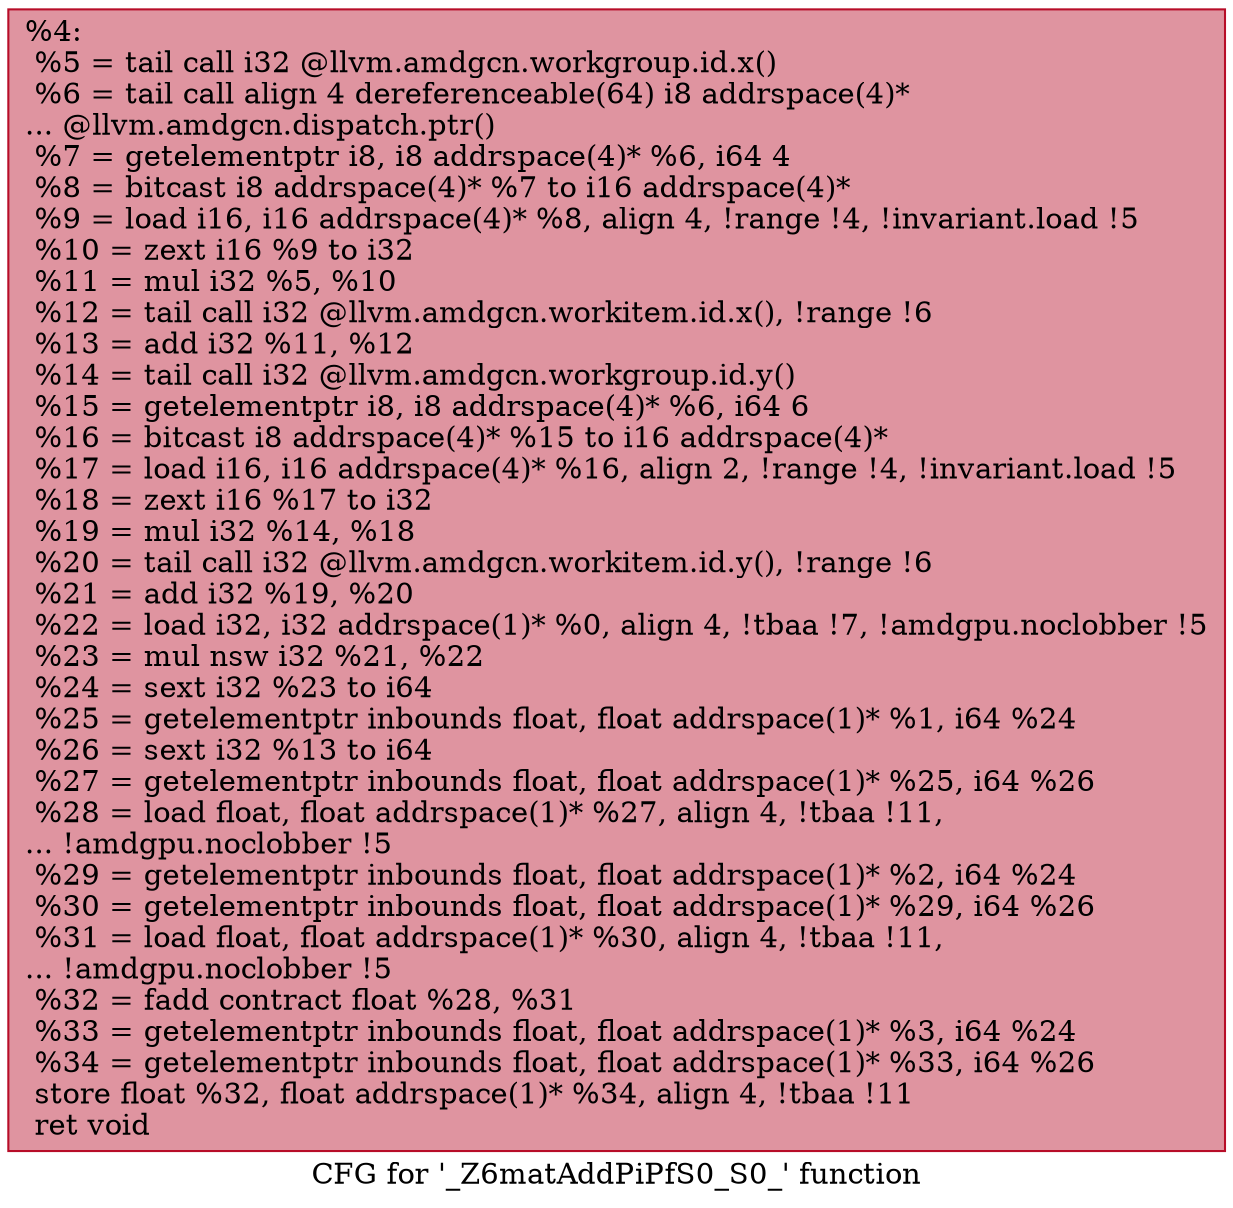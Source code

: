 digraph "CFG for '_Z6matAddPiPfS0_S0_' function" {
	label="CFG for '_Z6matAddPiPfS0_S0_' function";

	Node0x5b22420 [shape=record,color="#b70d28ff", style=filled, fillcolor="#b70d2870",label="{%4:\l  %5 = tail call i32 @llvm.amdgcn.workgroup.id.x()\l  %6 = tail call align 4 dereferenceable(64) i8 addrspace(4)*\l... @llvm.amdgcn.dispatch.ptr()\l  %7 = getelementptr i8, i8 addrspace(4)* %6, i64 4\l  %8 = bitcast i8 addrspace(4)* %7 to i16 addrspace(4)*\l  %9 = load i16, i16 addrspace(4)* %8, align 4, !range !4, !invariant.load !5\l  %10 = zext i16 %9 to i32\l  %11 = mul i32 %5, %10\l  %12 = tail call i32 @llvm.amdgcn.workitem.id.x(), !range !6\l  %13 = add i32 %11, %12\l  %14 = tail call i32 @llvm.amdgcn.workgroup.id.y()\l  %15 = getelementptr i8, i8 addrspace(4)* %6, i64 6\l  %16 = bitcast i8 addrspace(4)* %15 to i16 addrspace(4)*\l  %17 = load i16, i16 addrspace(4)* %16, align 2, !range !4, !invariant.load !5\l  %18 = zext i16 %17 to i32\l  %19 = mul i32 %14, %18\l  %20 = tail call i32 @llvm.amdgcn.workitem.id.y(), !range !6\l  %21 = add i32 %19, %20\l  %22 = load i32, i32 addrspace(1)* %0, align 4, !tbaa !7, !amdgpu.noclobber !5\l  %23 = mul nsw i32 %21, %22\l  %24 = sext i32 %23 to i64\l  %25 = getelementptr inbounds float, float addrspace(1)* %1, i64 %24\l  %26 = sext i32 %13 to i64\l  %27 = getelementptr inbounds float, float addrspace(1)* %25, i64 %26\l  %28 = load float, float addrspace(1)* %27, align 4, !tbaa !11,\l... !amdgpu.noclobber !5\l  %29 = getelementptr inbounds float, float addrspace(1)* %2, i64 %24\l  %30 = getelementptr inbounds float, float addrspace(1)* %29, i64 %26\l  %31 = load float, float addrspace(1)* %30, align 4, !tbaa !11,\l... !amdgpu.noclobber !5\l  %32 = fadd contract float %28, %31\l  %33 = getelementptr inbounds float, float addrspace(1)* %3, i64 %24\l  %34 = getelementptr inbounds float, float addrspace(1)* %33, i64 %26\l  store float %32, float addrspace(1)* %34, align 4, !tbaa !11\l  ret void\l}"];
}

